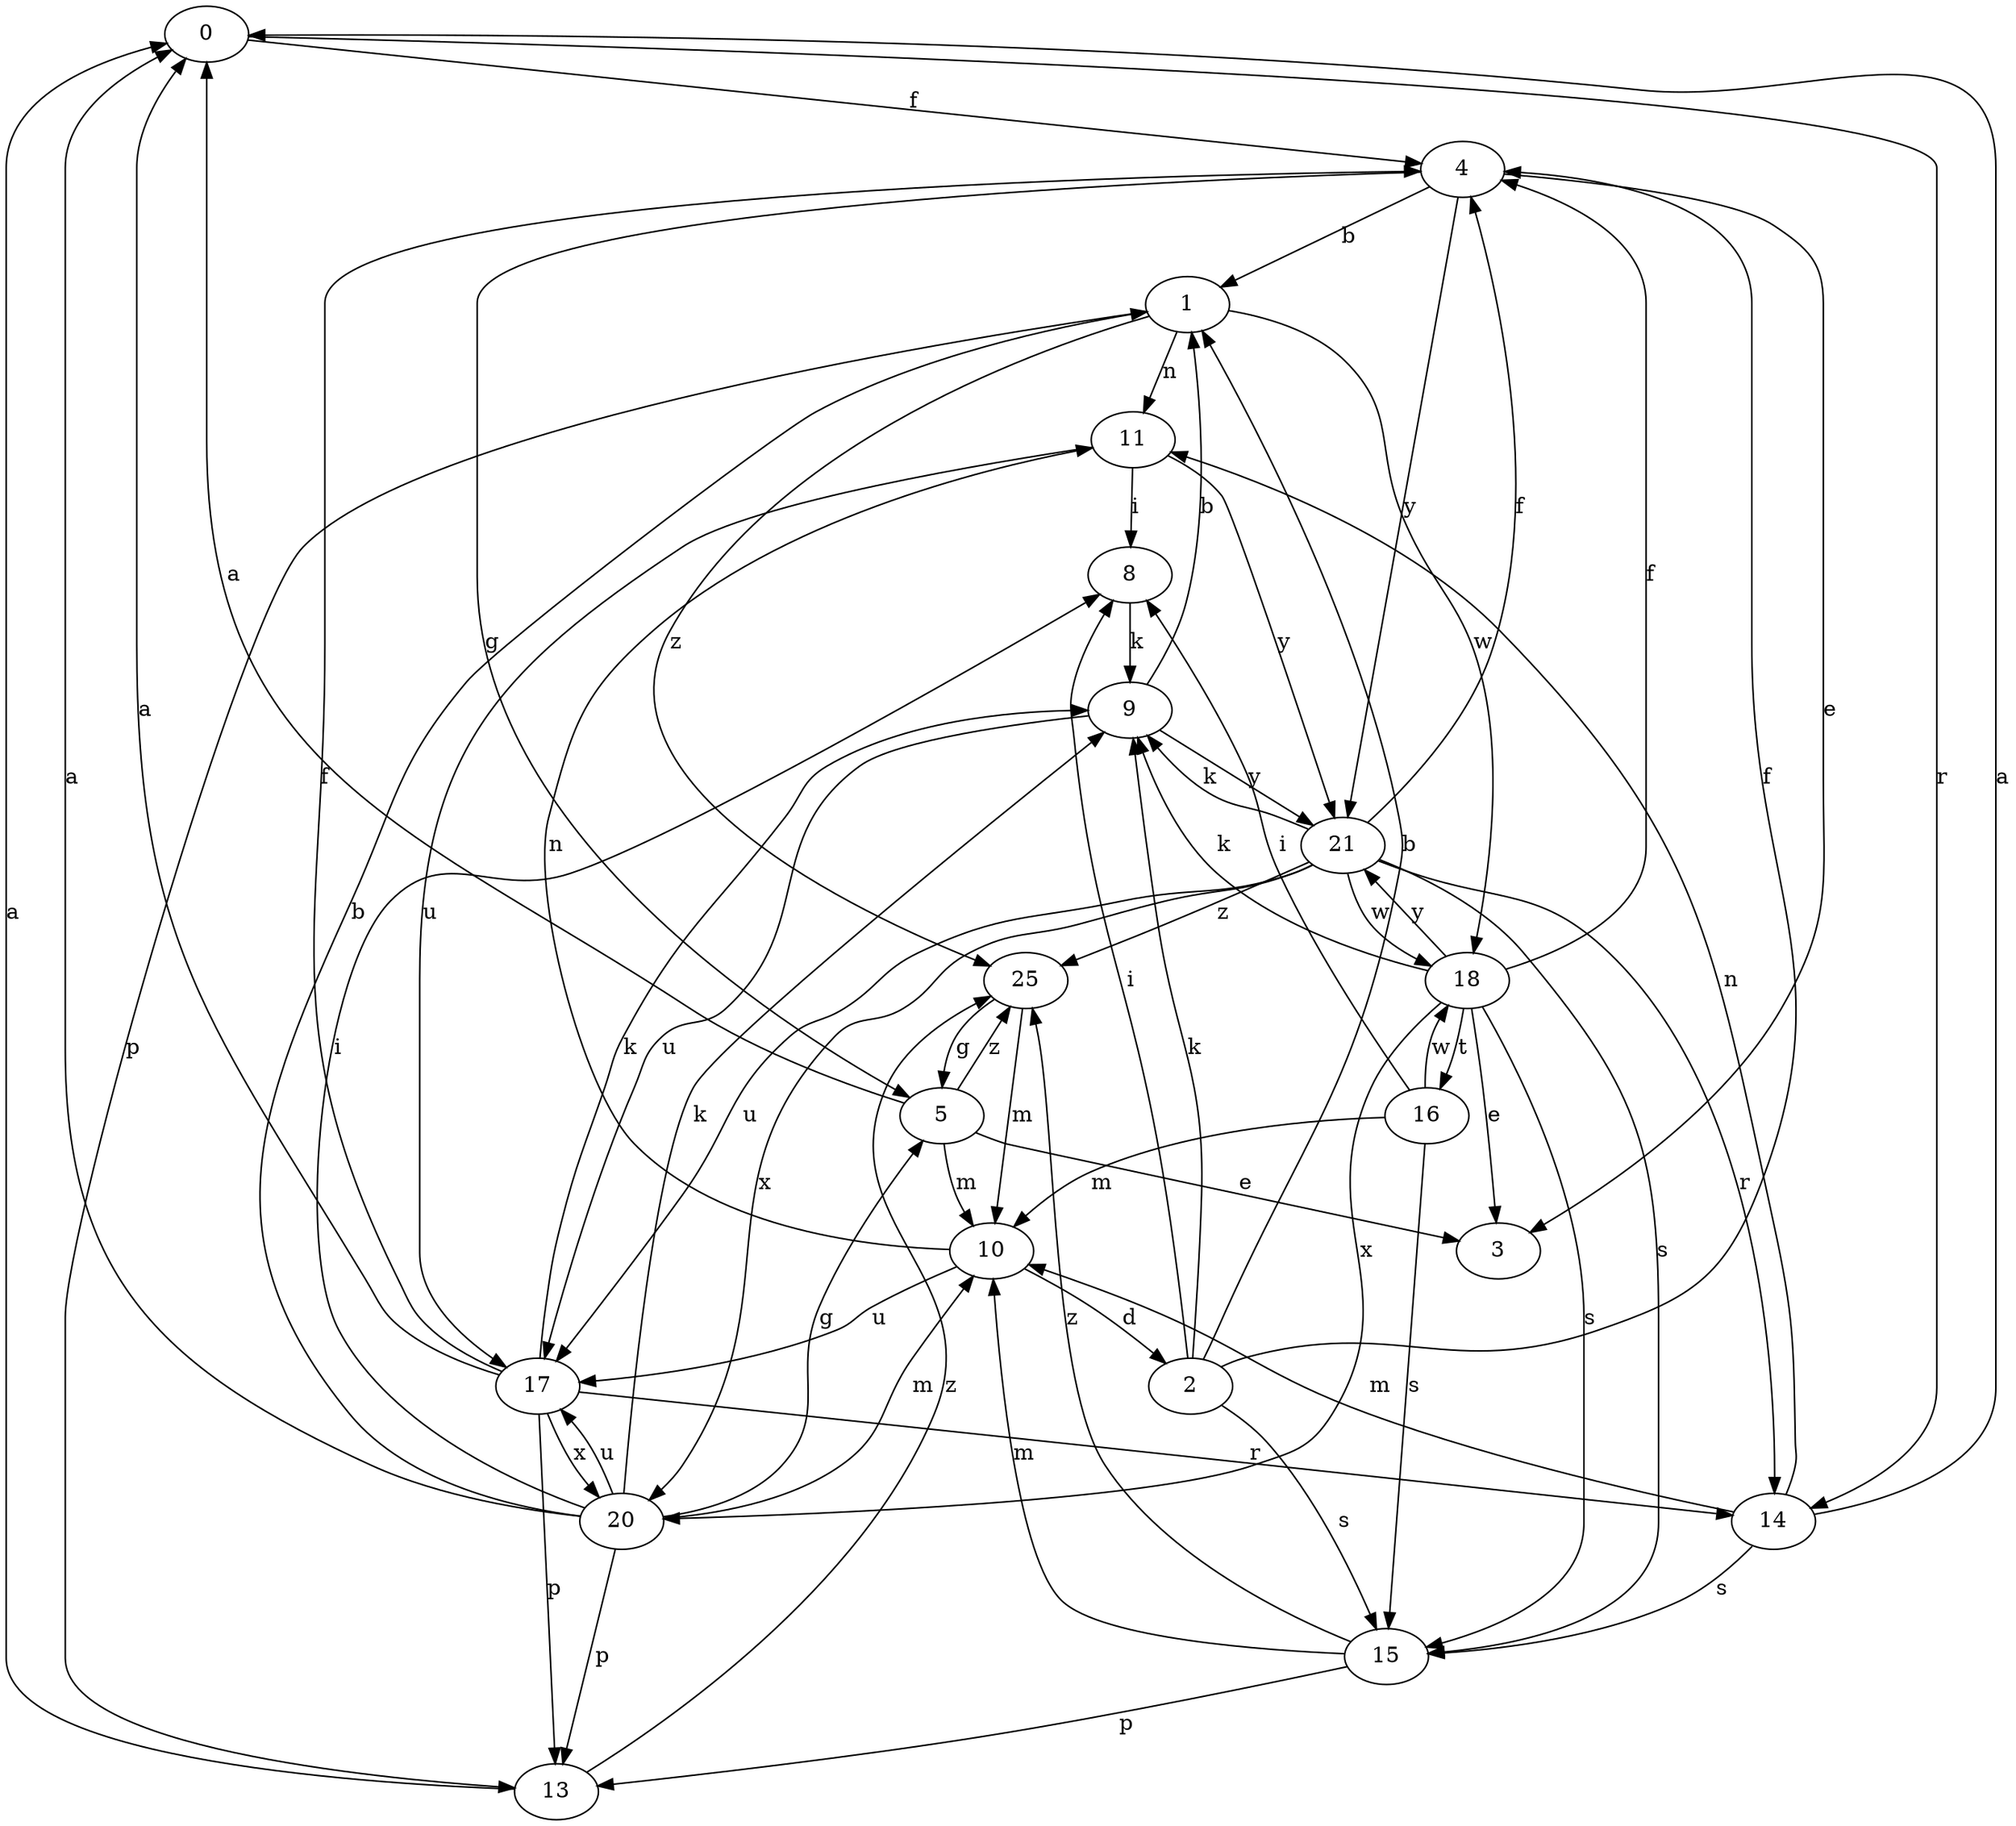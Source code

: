 strict digraph  {
0;
1;
2;
3;
4;
5;
8;
9;
10;
11;
13;
14;
15;
16;
17;
18;
20;
21;
25;
0 -> 4  [label=f];
0 -> 14  [label=r];
1 -> 11  [label=n];
1 -> 13  [label=p];
1 -> 18  [label=w];
1 -> 25  [label=z];
2 -> 1  [label=b];
2 -> 4  [label=f];
2 -> 8  [label=i];
2 -> 9  [label=k];
2 -> 15  [label=s];
4 -> 1  [label=b];
4 -> 3  [label=e];
4 -> 5  [label=g];
4 -> 21  [label=y];
5 -> 0  [label=a];
5 -> 3  [label=e];
5 -> 10  [label=m];
5 -> 25  [label=z];
8 -> 9  [label=k];
9 -> 1  [label=b];
9 -> 17  [label=u];
9 -> 21  [label=y];
10 -> 2  [label=d];
10 -> 11  [label=n];
10 -> 17  [label=u];
11 -> 8  [label=i];
11 -> 17  [label=u];
11 -> 21  [label=y];
13 -> 0  [label=a];
13 -> 25  [label=z];
14 -> 0  [label=a];
14 -> 10  [label=m];
14 -> 11  [label=n];
14 -> 15  [label=s];
15 -> 10  [label=m];
15 -> 13  [label=p];
15 -> 25  [label=z];
16 -> 8  [label=i];
16 -> 10  [label=m];
16 -> 15  [label=s];
16 -> 18  [label=w];
17 -> 0  [label=a];
17 -> 4  [label=f];
17 -> 9  [label=k];
17 -> 13  [label=p];
17 -> 14  [label=r];
17 -> 20  [label=x];
18 -> 3  [label=e];
18 -> 4  [label=f];
18 -> 9  [label=k];
18 -> 15  [label=s];
18 -> 16  [label=t];
18 -> 20  [label=x];
18 -> 21  [label=y];
20 -> 0  [label=a];
20 -> 1  [label=b];
20 -> 5  [label=g];
20 -> 8  [label=i];
20 -> 9  [label=k];
20 -> 10  [label=m];
20 -> 13  [label=p];
20 -> 17  [label=u];
21 -> 4  [label=f];
21 -> 9  [label=k];
21 -> 14  [label=r];
21 -> 15  [label=s];
21 -> 17  [label=u];
21 -> 18  [label=w];
21 -> 20  [label=x];
21 -> 25  [label=z];
25 -> 5  [label=g];
25 -> 10  [label=m];
}
